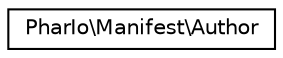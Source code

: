 digraph "Graphical Class Hierarchy"
{
  edge [fontname="Helvetica",fontsize="10",labelfontname="Helvetica",labelfontsize="10"];
  node [fontname="Helvetica",fontsize="10",shape=record];
  rankdir="LR";
  Node0 [label="PharIo\\Manifest\\Author",height=0.2,width=0.4,color="black", fillcolor="white", style="filled",URL="$classPharIo_1_1Manifest_1_1Author.html"];
}
